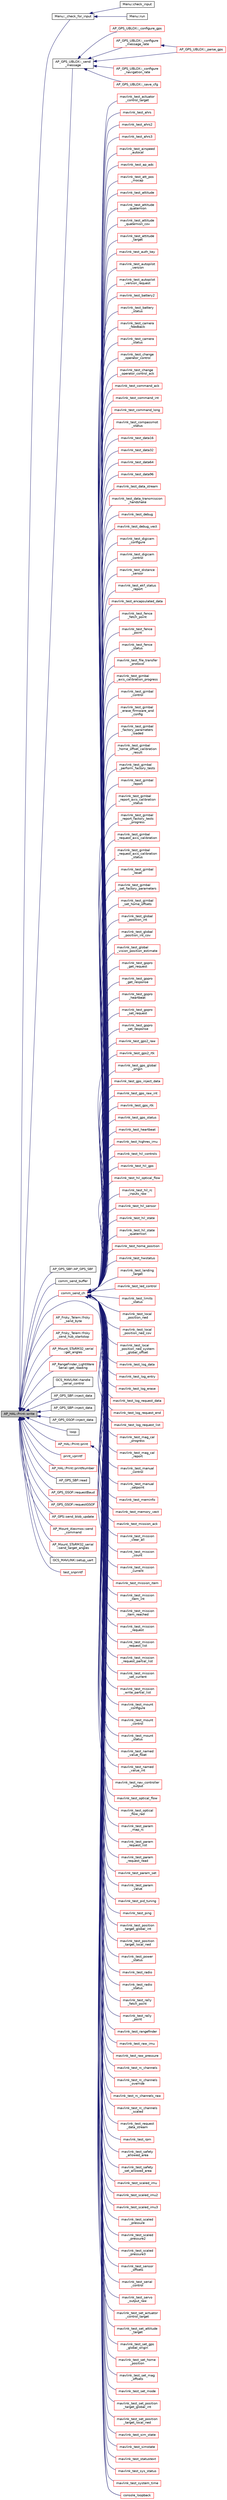 digraph "AP_HAL::Print::write"
{
 // INTERACTIVE_SVG=YES
  edge [fontname="Helvetica",fontsize="10",labelfontname="Helvetica",labelfontsize="10"];
  node [fontname="Helvetica",fontsize="10",shape=record];
  rankdir="LR";
  Node1 [label="AP_HAL::Print::write",height=0.2,width=0.4,color="black", fillcolor="grey75", style="filled", fontcolor="black"];
  Node1 -> Node2 [dir="back",color="midnightblue",fontsize="10",style="solid",fontname="Helvetica"];
  Node2 [label="Menu::_check_for_input",height=0.2,width=0.4,color="black", fillcolor="white", style="filled",URL="$classMenu.html#a3d751cb74f8f3d7a3e18218bc0c5ca0a"];
  Node2 -> Node3 [dir="back",color="midnightblue",fontsize="10",style="solid",fontname="Helvetica"];
  Node3 [label="Menu::check_input",height=0.2,width=0.4,color="black", fillcolor="white", style="filled",URL="$classMenu.html#a5ee8a65cae6ca12d570d5f665e2c665c"];
  Node2 -> Node4 [dir="back",color="midnightblue",fontsize="10",style="solid",fontname="Helvetica"];
  Node4 [label="Menu::run",height=0.2,width=0.4,color="black", fillcolor="white", style="filled",URL="$classMenu.html#a8424e0886499d6901c1d2406c568709c",tooltip="menu runner "];
  Node1 -> Node5 [dir="back",color="midnightblue",fontsize="10",style="solid",fontname="Helvetica"];
  Node5 [label="AP_GPS_UBLOX::_send\l_message",height=0.2,width=0.4,color="black", fillcolor="white", style="filled",URL="$classAP__GPS__UBLOX.html#a3e73204e71c7302d8a054bb479d003f1"];
  Node5 -> Node6 [dir="back",color="midnightblue",fontsize="10",style="solid",fontname="Helvetica"];
  Node6 [label="AP_GPS_UBLOX::_configure_gps",height=0.2,width=0.4,color="red", fillcolor="white", style="filled",URL="$classAP__GPS__UBLOX.html#afb91ccbcc4849251ee0a39e3ef419375"];
  Node5 -> Node7 [dir="back",color="midnightblue",fontsize="10",style="solid",fontname="Helvetica"];
  Node7 [label="AP_GPS_UBLOX::_configure\l_message_rate",height=0.2,width=0.4,color="red", fillcolor="white", style="filled",URL="$classAP__GPS__UBLOX.html#a43dcbafc9c14e3cc6809ea888d5ffa93"];
  Node7 -> Node8 [dir="back",color="midnightblue",fontsize="10",style="solid",fontname="Helvetica"];
  Node8 [label="AP_GPS_UBLOX::_parse_gps",height=0.2,width=0.4,color="red", fillcolor="white", style="filled",URL="$classAP__GPS__UBLOX.html#a16ae8ab4b0babfbc2245beb0a438ec33"];
  Node5 -> Node9 [dir="back",color="midnightblue",fontsize="10",style="solid",fontname="Helvetica"];
  Node9 [label="AP_GPS_UBLOX::_configure\l_navigation_rate",height=0.2,width=0.4,color="red", fillcolor="white", style="filled",URL="$classAP__GPS__UBLOX.html#a77b3ada78b25c2ba1cf8e71cb37c52e7"];
  Node5 -> Node8 [dir="back",color="midnightblue",fontsize="10",style="solid",fontname="Helvetica"];
  Node5 -> Node10 [dir="back",color="midnightblue",fontsize="10",style="solid",fontname="Helvetica"];
  Node10 [label="AP_GPS_UBLOX::_save_cfg",height=0.2,width=0.4,color="red", fillcolor="white", style="filled",URL="$classAP__GPS__UBLOX.html#a735f714c51ff36ab8e5fa4cf266627ab"];
  Node1 -> Node11 [dir="back",color="midnightblue",fontsize="10",style="solid",fontname="Helvetica"];
  Node11 [label="AP_GPS_SBF::AP_GPS_SBF",height=0.2,width=0.4,color="black", fillcolor="white", style="filled",URL="$classAP__GPS__SBF.html#a817e9a4d8b6786329d950d9951425975"];
  Node1 -> Node12 [dir="back",color="midnightblue",fontsize="10",style="solid",fontname="Helvetica"];
  Node12 [label="comm_send_buffer",height=0.2,width=0.4,color="black", fillcolor="white", style="filled",URL="$GCS__MAVLink_8h.html#a0d47977e011c7c40f906819990b1584d"];
  Node1 -> Node13 [dir="back",color="midnightblue",fontsize="10",style="solid",fontname="Helvetica"];
  Node13 [label="comm_send_ch",height=0.2,width=0.4,color="red", fillcolor="white", style="filled",URL="$GCS__MAVLink_8h.html#ab753873a1ee10adedd0ce246311468f8"];
  Node13 -> Node14 [dir="back",color="midnightblue",fontsize="10",style="solid",fontname="Helvetica"];
  Node14 [label="mavlink_test_actuator\l_control_target",height=0.2,width=0.4,color="red", fillcolor="white", style="filled",URL="$common_2testsuite_8h.html#ac20496afe74c55010b9f31b0adafb113"];
  Node13 -> Node15 [dir="back",color="midnightblue",fontsize="10",style="solid",fontname="Helvetica"];
  Node15 [label="mavlink_test_ahrs",height=0.2,width=0.4,color="red", fillcolor="white", style="filled",URL="$ardupilotmega_2testsuite_8h.html#aa6892a55bb6a312967d765e9f7e551a0"];
  Node13 -> Node16 [dir="back",color="midnightblue",fontsize="10",style="solid",fontname="Helvetica"];
  Node16 [label="mavlink_test_ahrs2",height=0.2,width=0.4,color="red", fillcolor="white", style="filled",URL="$ardupilotmega_2testsuite_8h.html#a9ecd1acaa442cd5c423461cfc9d648a2"];
  Node13 -> Node17 [dir="back",color="midnightblue",fontsize="10",style="solid",fontname="Helvetica"];
  Node17 [label="mavlink_test_ahrs3",height=0.2,width=0.4,color="red", fillcolor="white", style="filled",URL="$ardupilotmega_2testsuite_8h.html#ac90b4e636c4827b41f51ed6409dcf060"];
  Node13 -> Node18 [dir="back",color="midnightblue",fontsize="10",style="solid",fontname="Helvetica"];
  Node18 [label="mavlink_test_airspeed\l_autocal",height=0.2,width=0.4,color="red", fillcolor="white", style="filled",URL="$ardupilotmega_2testsuite_8h.html#a56839dfbdb9818fef8ff1529de3eeffe"];
  Node13 -> Node19 [dir="back",color="midnightblue",fontsize="10",style="solid",fontname="Helvetica"];
  Node19 [label="mavlink_test_ap_adc",height=0.2,width=0.4,color="red", fillcolor="white", style="filled",URL="$ardupilotmega_2testsuite_8h.html#ab896a946dd2f4a454e6d2377ad23d2eb"];
  Node13 -> Node20 [dir="back",color="midnightblue",fontsize="10",style="solid",fontname="Helvetica"];
  Node20 [label="mavlink_test_att_pos\l_mocap",height=0.2,width=0.4,color="red", fillcolor="white", style="filled",URL="$common_2testsuite_8h.html#a7bd674b5ebc00f0a503b928263bd2e87"];
  Node13 -> Node21 [dir="back",color="midnightblue",fontsize="10",style="solid",fontname="Helvetica"];
  Node21 [label="mavlink_test_attitude",height=0.2,width=0.4,color="red", fillcolor="white", style="filled",URL="$common_2testsuite_8h.html#a738d98fbb37fa1dbf165f62d4d096b77"];
  Node13 -> Node22 [dir="back",color="midnightblue",fontsize="10",style="solid",fontname="Helvetica"];
  Node22 [label="mavlink_test_attitude\l_quaternion",height=0.2,width=0.4,color="red", fillcolor="white", style="filled",URL="$common_2testsuite_8h.html#a76dd8b4da237ec80739825caa7d50845"];
  Node13 -> Node23 [dir="back",color="midnightblue",fontsize="10",style="solid",fontname="Helvetica"];
  Node23 [label="mavlink_test_attitude\l_quaternion_cov",height=0.2,width=0.4,color="red", fillcolor="white", style="filled",URL="$common_2testsuite_8h.html#a4f2aaa46069f729b9e49c792c443a799"];
  Node13 -> Node24 [dir="back",color="midnightblue",fontsize="10",style="solid",fontname="Helvetica"];
  Node24 [label="mavlink_test_attitude\l_target",height=0.2,width=0.4,color="red", fillcolor="white", style="filled",URL="$common_2testsuite_8h.html#aad5476e12397fb6c9e3a2f4bb9216ce1"];
  Node13 -> Node25 [dir="back",color="midnightblue",fontsize="10",style="solid",fontname="Helvetica"];
  Node25 [label="mavlink_test_auth_key",height=0.2,width=0.4,color="red", fillcolor="white", style="filled",URL="$common_2testsuite_8h.html#ac41de322ef84bfa78d7d47669873f708"];
  Node13 -> Node26 [dir="back",color="midnightblue",fontsize="10",style="solid",fontname="Helvetica"];
  Node26 [label="mavlink_test_autopilot\l_version",height=0.2,width=0.4,color="red", fillcolor="white", style="filled",URL="$common_2testsuite_8h.html#a9a34e152c8867677d8e68d8c46499df4"];
  Node13 -> Node27 [dir="back",color="midnightblue",fontsize="10",style="solid",fontname="Helvetica"];
  Node27 [label="mavlink_test_autopilot\l_version_request",height=0.2,width=0.4,color="red", fillcolor="white", style="filled",URL="$ardupilotmega_2testsuite_8h.html#a55ec9127e252ac854c27be5498a5f911"];
  Node13 -> Node28 [dir="back",color="midnightblue",fontsize="10",style="solid",fontname="Helvetica"];
  Node28 [label="mavlink_test_battery2",height=0.2,width=0.4,color="red", fillcolor="white", style="filled",URL="$ardupilotmega_2testsuite_8h.html#a30675a3b77ea38361f47ea4d0b87bb6a"];
  Node13 -> Node29 [dir="back",color="midnightblue",fontsize="10",style="solid",fontname="Helvetica"];
  Node29 [label="mavlink_test_battery\l_status",height=0.2,width=0.4,color="red", fillcolor="white", style="filled",URL="$common_2testsuite_8h.html#ab2fba288dbbf083b8274790d5e26ad80"];
  Node13 -> Node30 [dir="back",color="midnightblue",fontsize="10",style="solid",fontname="Helvetica"];
  Node30 [label="mavlink_test_camera\l_feedback",height=0.2,width=0.4,color="red", fillcolor="white", style="filled",URL="$ardupilotmega_2testsuite_8h.html#a2e683100bd29cb10eff52f92570607ae"];
  Node13 -> Node31 [dir="back",color="midnightblue",fontsize="10",style="solid",fontname="Helvetica"];
  Node31 [label="mavlink_test_camera\l_status",height=0.2,width=0.4,color="red", fillcolor="white", style="filled",URL="$ardupilotmega_2testsuite_8h.html#af4fcd724835dff3ca18d895459cfdaae"];
  Node13 -> Node32 [dir="back",color="midnightblue",fontsize="10",style="solid",fontname="Helvetica"];
  Node32 [label="mavlink_test_change\l_operator_control",height=0.2,width=0.4,color="red", fillcolor="white", style="filled",URL="$common_2testsuite_8h.html#ac5ff28d1a5ffde95310ac87a5db08312"];
  Node13 -> Node33 [dir="back",color="midnightblue",fontsize="10",style="solid",fontname="Helvetica"];
  Node33 [label="mavlink_test_change\l_operator_control_ack",height=0.2,width=0.4,color="red", fillcolor="white", style="filled",URL="$common_2testsuite_8h.html#af24de5805833fa4cbdba2a340aae52f0"];
  Node13 -> Node34 [dir="back",color="midnightblue",fontsize="10",style="solid",fontname="Helvetica"];
  Node34 [label="mavlink_test_command_ack",height=0.2,width=0.4,color="red", fillcolor="white", style="filled",URL="$common_2testsuite_8h.html#a36131f5356eb289bdd9feca6642376de"];
  Node13 -> Node35 [dir="back",color="midnightblue",fontsize="10",style="solid",fontname="Helvetica"];
  Node35 [label="mavlink_test_command_int",height=0.2,width=0.4,color="red", fillcolor="white", style="filled",URL="$common_2testsuite_8h.html#a80fcdb1b13086c33c5cc6b7785460215"];
  Node13 -> Node36 [dir="back",color="midnightblue",fontsize="10",style="solid",fontname="Helvetica"];
  Node36 [label="mavlink_test_command_long",height=0.2,width=0.4,color="red", fillcolor="white", style="filled",URL="$common_2testsuite_8h.html#a73c6c6692680b0b05f6782f6411a00e4"];
  Node13 -> Node37 [dir="back",color="midnightblue",fontsize="10",style="solid",fontname="Helvetica"];
  Node37 [label="mavlink_test_compassmot\l_status",height=0.2,width=0.4,color="red", fillcolor="white", style="filled",URL="$ardupilotmega_2testsuite_8h.html#ab42f03faf0a850b85c09a527f0fdde00"];
  Node13 -> Node38 [dir="back",color="midnightblue",fontsize="10",style="solid",fontname="Helvetica"];
  Node38 [label="mavlink_test_data16",height=0.2,width=0.4,color="red", fillcolor="white", style="filled",URL="$ardupilotmega_2testsuite_8h.html#a816cdb46445f3f6f5dde989d092c5591"];
  Node13 -> Node39 [dir="back",color="midnightblue",fontsize="10",style="solid",fontname="Helvetica"];
  Node39 [label="mavlink_test_data32",height=0.2,width=0.4,color="red", fillcolor="white", style="filled",URL="$ardupilotmega_2testsuite_8h.html#a2e7f1d6f794ab67065bc6a9376f26946"];
  Node13 -> Node40 [dir="back",color="midnightblue",fontsize="10",style="solid",fontname="Helvetica"];
  Node40 [label="mavlink_test_data64",height=0.2,width=0.4,color="red", fillcolor="white", style="filled",URL="$ardupilotmega_2testsuite_8h.html#a6e3b3df5aa1d1f06ad3116dfcd03d43c"];
  Node13 -> Node41 [dir="back",color="midnightblue",fontsize="10",style="solid",fontname="Helvetica"];
  Node41 [label="mavlink_test_data96",height=0.2,width=0.4,color="red", fillcolor="white", style="filled",URL="$ardupilotmega_2testsuite_8h.html#a5d7f0fa2275519351a42e590810e4f4a"];
  Node13 -> Node42 [dir="back",color="midnightblue",fontsize="10",style="solid",fontname="Helvetica"];
  Node42 [label="mavlink_test_data_stream",height=0.2,width=0.4,color="red", fillcolor="white", style="filled",URL="$common_2testsuite_8h.html#a4480c6d9a3f701561f4ad1b1ea267b5a"];
  Node13 -> Node43 [dir="back",color="midnightblue",fontsize="10",style="solid",fontname="Helvetica"];
  Node43 [label="mavlink_test_data_transmission\l_handshake",height=0.2,width=0.4,color="red", fillcolor="white", style="filled",URL="$common_2testsuite_8h.html#a3d22ba2d9ac79cb7e74d78c3bb40572d"];
  Node13 -> Node44 [dir="back",color="midnightblue",fontsize="10",style="solid",fontname="Helvetica"];
  Node44 [label="mavlink_test_debug",height=0.2,width=0.4,color="red", fillcolor="white", style="filled",URL="$common_2testsuite_8h.html#a234efe63591cb796c8394d8e5edc3dac"];
  Node13 -> Node45 [dir="back",color="midnightblue",fontsize="10",style="solid",fontname="Helvetica"];
  Node45 [label="mavlink_test_debug_vect",height=0.2,width=0.4,color="red", fillcolor="white", style="filled",URL="$common_2testsuite_8h.html#aacb193ff34513d157e62e46c3c38da0a"];
  Node13 -> Node46 [dir="back",color="midnightblue",fontsize="10",style="solid",fontname="Helvetica"];
  Node46 [label="mavlink_test_digicam\l_configure",height=0.2,width=0.4,color="red", fillcolor="white", style="filled",URL="$ardupilotmega_2testsuite_8h.html#afad94ced08219d5a61552df157a5fcc8"];
  Node13 -> Node47 [dir="back",color="midnightblue",fontsize="10",style="solid",fontname="Helvetica"];
  Node47 [label="mavlink_test_digicam\l_control",height=0.2,width=0.4,color="red", fillcolor="white", style="filled",URL="$ardupilotmega_2testsuite_8h.html#a854f8e5b733b51170ed61a683de49fad"];
  Node13 -> Node48 [dir="back",color="midnightblue",fontsize="10",style="solid",fontname="Helvetica"];
  Node48 [label="mavlink_test_distance\l_sensor",height=0.2,width=0.4,color="red", fillcolor="white", style="filled",URL="$common_2testsuite_8h.html#aa0fae6bf4294d397d2401e82c171227e"];
  Node13 -> Node49 [dir="back",color="midnightblue",fontsize="10",style="solid",fontname="Helvetica"];
  Node49 [label="mavlink_test_ekf_status\l_report",height=0.2,width=0.4,color="red", fillcolor="white", style="filled",URL="$ardupilotmega_2testsuite_8h.html#a3e9586d920cc6e7d64be95f014bb7f7f"];
  Node13 -> Node50 [dir="back",color="midnightblue",fontsize="10",style="solid",fontname="Helvetica"];
  Node50 [label="mavlink_test_encapsulated_data",height=0.2,width=0.4,color="red", fillcolor="white", style="filled",URL="$common_2testsuite_8h.html#a95b55373e70e02fc142aa23cb72c4e8e"];
  Node13 -> Node51 [dir="back",color="midnightblue",fontsize="10",style="solid",fontname="Helvetica"];
  Node51 [label="mavlink_test_fence\l_fetch_point",height=0.2,width=0.4,color="red", fillcolor="white", style="filled",URL="$ardupilotmega_2testsuite_8h.html#ac608ccf6887d4289374afb2fccc45dca"];
  Node13 -> Node52 [dir="back",color="midnightblue",fontsize="10",style="solid",fontname="Helvetica"];
  Node52 [label="mavlink_test_fence\l_point",height=0.2,width=0.4,color="red", fillcolor="white", style="filled",URL="$ardupilotmega_2testsuite_8h.html#a1e04fa24c3c53136b9954b8ecca16ad2"];
  Node13 -> Node53 [dir="back",color="midnightblue",fontsize="10",style="solid",fontname="Helvetica"];
  Node53 [label="mavlink_test_fence\l_status",height=0.2,width=0.4,color="red", fillcolor="white", style="filled",URL="$ardupilotmega_2testsuite_8h.html#ac23d28cc1ca2f6a95edbb3220147c67e"];
  Node13 -> Node54 [dir="back",color="midnightblue",fontsize="10",style="solid",fontname="Helvetica"];
  Node54 [label="mavlink_test_file_transfer\l_protocol",height=0.2,width=0.4,color="red", fillcolor="white", style="filled",URL="$common_2testsuite_8h.html#a7fe08e41903df86031e0c85716517f8e"];
  Node13 -> Node55 [dir="back",color="midnightblue",fontsize="10",style="solid",fontname="Helvetica"];
  Node55 [label="mavlink_test_gimbal\l_axis_calibration_progress",height=0.2,width=0.4,color="red", fillcolor="white", style="filled",URL="$ardupilotmega_2testsuite_8h.html#a87c466aa51ce0cad33de773699138f6f"];
  Node13 -> Node56 [dir="back",color="midnightblue",fontsize="10",style="solid",fontname="Helvetica"];
  Node56 [label="mavlink_test_gimbal\l_control",height=0.2,width=0.4,color="red", fillcolor="white", style="filled",URL="$ardupilotmega_2testsuite_8h.html#ad5b3b14d507937fbf55af225957545cf"];
  Node13 -> Node57 [dir="back",color="midnightblue",fontsize="10",style="solid",fontname="Helvetica"];
  Node57 [label="mavlink_test_gimbal\l_erase_firmware_and\l_config",height=0.2,width=0.4,color="red", fillcolor="white", style="filled",URL="$ardupilotmega_2testsuite_8h.html#ab03bfa150b63c20c80fa78530aafd5eb"];
  Node13 -> Node58 [dir="back",color="midnightblue",fontsize="10",style="solid",fontname="Helvetica"];
  Node58 [label="mavlink_test_gimbal\l_factory_parameters\l_loaded",height=0.2,width=0.4,color="red", fillcolor="white", style="filled",URL="$ardupilotmega_2testsuite_8h.html#a00014339129e2eefbf250c7c4df7debe"];
  Node13 -> Node59 [dir="back",color="midnightblue",fontsize="10",style="solid",fontname="Helvetica"];
  Node59 [label="mavlink_test_gimbal\l_home_offset_calibration\l_result",height=0.2,width=0.4,color="red", fillcolor="white", style="filled",URL="$ardupilotmega_2testsuite_8h.html#ac4ccbe9466ff40ebb9aa92c6c02cc7f3"];
  Node13 -> Node60 [dir="back",color="midnightblue",fontsize="10",style="solid",fontname="Helvetica"];
  Node60 [label="mavlink_test_gimbal\l_perform_factory_tests",height=0.2,width=0.4,color="red", fillcolor="white", style="filled",URL="$ardupilotmega_2testsuite_8h.html#a7019bcb5d1844f902db29e48084381f8"];
  Node13 -> Node61 [dir="back",color="midnightblue",fontsize="10",style="solid",fontname="Helvetica"];
  Node61 [label="mavlink_test_gimbal\l_report",height=0.2,width=0.4,color="red", fillcolor="white", style="filled",URL="$ardupilotmega_2testsuite_8h.html#aaf13c863258d0b51b182ce4109d55237"];
  Node13 -> Node62 [dir="back",color="midnightblue",fontsize="10",style="solid",fontname="Helvetica"];
  Node62 [label="mavlink_test_gimbal\l_report_axis_calibration\l_status",height=0.2,width=0.4,color="red", fillcolor="white", style="filled",URL="$ardupilotmega_2testsuite_8h.html#ae186a55f96bc8f359c6647c6475e7dfc"];
  Node13 -> Node63 [dir="back",color="midnightblue",fontsize="10",style="solid",fontname="Helvetica"];
  Node63 [label="mavlink_test_gimbal\l_report_factory_tests\l_progress",height=0.2,width=0.4,color="red", fillcolor="white", style="filled",URL="$ardupilotmega_2testsuite_8h.html#a3de701e30d384dec01acfb834f163fe5"];
  Node13 -> Node64 [dir="back",color="midnightblue",fontsize="10",style="solid",fontname="Helvetica"];
  Node64 [label="mavlink_test_gimbal\l_request_axis_calibration",height=0.2,width=0.4,color="red", fillcolor="white", style="filled",URL="$ardupilotmega_2testsuite_8h.html#aa74d479532145cd1912aa671effdf873"];
  Node13 -> Node65 [dir="back",color="midnightblue",fontsize="10",style="solid",fontname="Helvetica"];
  Node65 [label="mavlink_test_gimbal\l_request_axis_calibration\l_status",height=0.2,width=0.4,color="red", fillcolor="white", style="filled",URL="$ardupilotmega_2testsuite_8h.html#af7192583e36220690e8ae1e599efb329"];
  Node13 -> Node66 [dir="back",color="midnightblue",fontsize="10",style="solid",fontname="Helvetica"];
  Node66 [label="mavlink_test_gimbal\l_reset",height=0.2,width=0.4,color="red", fillcolor="white", style="filled",URL="$ardupilotmega_2testsuite_8h.html#af945a142dc4e1060e3e7382a1e31a167"];
  Node13 -> Node67 [dir="back",color="midnightblue",fontsize="10",style="solid",fontname="Helvetica"];
  Node67 [label="mavlink_test_gimbal\l_set_factory_parameters",height=0.2,width=0.4,color="red", fillcolor="white", style="filled",URL="$ardupilotmega_2testsuite_8h.html#af02c575445b22e60fab71e698c453dac"];
  Node13 -> Node68 [dir="back",color="midnightblue",fontsize="10",style="solid",fontname="Helvetica"];
  Node68 [label="mavlink_test_gimbal\l_set_home_offsets",height=0.2,width=0.4,color="red", fillcolor="white", style="filled",URL="$ardupilotmega_2testsuite_8h.html#a60dc21b175003816a7727d7ec1cc61a3"];
  Node13 -> Node69 [dir="back",color="midnightblue",fontsize="10",style="solid",fontname="Helvetica"];
  Node69 [label="mavlink_test_global\l_position_int",height=0.2,width=0.4,color="red", fillcolor="white", style="filled",URL="$common_2testsuite_8h.html#abb519c2fd59639148477af83ab7da2ec"];
  Node13 -> Node70 [dir="back",color="midnightblue",fontsize="10",style="solid",fontname="Helvetica"];
  Node70 [label="mavlink_test_global\l_position_int_cov",height=0.2,width=0.4,color="red", fillcolor="white", style="filled",URL="$common_2testsuite_8h.html#a38813918dbc907db2faa529df54fff79"];
  Node13 -> Node71 [dir="back",color="midnightblue",fontsize="10",style="solid",fontname="Helvetica"];
  Node71 [label="mavlink_test_global\l_vision_position_estimate",height=0.2,width=0.4,color="red", fillcolor="white", style="filled",URL="$common_2testsuite_8h.html#ad033a2dd99c45646da4dad339cbf0e62"];
  Node13 -> Node72 [dir="back",color="midnightblue",fontsize="10",style="solid",fontname="Helvetica"];
  Node72 [label="mavlink_test_gopro\l_get_request",height=0.2,width=0.4,color="red", fillcolor="white", style="filled",URL="$ardupilotmega_2testsuite_8h.html#a1314a3e6ca9af6c3e09fbc2e55b1f877"];
  Node13 -> Node73 [dir="back",color="midnightblue",fontsize="10",style="solid",fontname="Helvetica"];
  Node73 [label="mavlink_test_gopro\l_get_response",height=0.2,width=0.4,color="red", fillcolor="white", style="filled",URL="$ardupilotmega_2testsuite_8h.html#a07a1b75d6c59fb265c43d36811c4a91f"];
  Node13 -> Node74 [dir="back",color="midnightblue",fontsize="10",style="solid",fontname="Helvetica"];
  Node74 [label="mavlink_test_gopro\l_heartbeat",height=0.2,width=0.4,color="red", fillcolor="white", style="filled",URL="$ardupilotmega_2testsuite_8h.html#a844892ff8e7d9fa6030411ae7d608c9f"];
  Node13 -> Node75 [dir="back",color="midnightblue",fontsize="10",style="solid",fontname="Helvetica"];
  Node75 [label="mavlink_test_gopro\l_set_request",height=0.2,width=0.4,color="red", fillcolor="white", style="filled",URL="$ardupilotmega_2testsuite_8h.html#ae2af441bce3b57a84875ecd385e34fb8"];
  Node13 -> Node76 [dir="back",color="midnightblue",fontsize="10",style="solid",fontname="Helvetica"];
  Node76 [label="mavlink_test_gopro\l_set_response",height=0.2,width=0.4,color="red", fillcolor="white", style="filled",URL="$ardupilotmega_2testsuite_8h.html#a72921cc8170bc14207eaea69c4e3ed21"];
  Node13 -> Node77 [dir="back",color="midnightblue",fontsize="10",style="solid",fontname="Helvetica"];
  Node77 [label="mavlink_test_gps2_raw",height=0.2,width=0.4,color="red", fillcolor="white", style="filled",URL="$common_2testsuite_8h.html#a75521f98254cc18708ed804806fec908"];
  Node13 -> Node78 [dir="back",color="midnightblue",fontsize="10",style="solid",fontname="Helvetica"];
  Node78 [label="mavlink_test_gps2_rtk",height=0.2,width=0.4,color="red", fillcolor="white", style="filled",URL="$common_2testsuite_8h.html#a97b261f02b270f507b13c4438ed4c260"];
  Node13 -> Node79 [dir="back",color="midnightblue",fontsize="10",style="solid",fontname="Helvetica"];
  Node79 [label="mavlink_test_gps_global\l_origin",height=0.2,width=0.4,color="red", fillcolor="white", style="filled",URL="$common_2testsuite_8h.html#a0148b1aed9025d5ecd51f8ca08993b41"];
  Node13 -> Node80 [dir="back",color="midnightblue",fontsize="10",style="solid",fontname="Helvetica"];
  Node80 [label="mavlink_test_gps_inject_data",height=0.2,width=0.4,color="red", fillcolor="white", style="filled",URL="$common_2testsuite_8h.html#a502489a60adb8b18e3500d9368a5ff7e"];
  Node13 -> Node81 [dir="back",color="midnightblue",fontsize="10",style="solid",fontname="Helvetica"];
  Node81 [label="mavlink_test_gps_raw_int",height=0.2,width=0.4,color="red", fillcolor="white", style="filled",URL="$common_2testsuite_8h.html#a1608ac13be0bbc2588ca387f5a4e7348"];
  Node13 -> Node82 [dir="back",color="midnightblue",fontsize="10",style="solid",fontname="Helvetica"];
  Node82 [label="mavlink_test_gps_rtk",height=0.2,width=0.4,color="red", fillcolor="white", style="filled",URL="$common_2testsuite_8h.html#aeba936043aaab5b6040887ae08396bc3"];
  Node13 -> Node83 [dir="back",color="midnightblue",fontsize="10",style="solid",fontname="Helvetica"];
  Node83 [label="mavlink_test_gps_status",height=0.2,width=0.4,color="red", fillcolor="white", style="filled",URL="$common_2testsuite_8h.html#ac28882e77f7f950bff367d0655004a25"];
  Node13 -> Node84 [dir="back",color="midnightblue",fontsize="10",style="solid",fontname="Helvetica"];
  Node84 [label="mavlink_test_heartbeat",height=0.2,width=0.4,color="red", fillcolor="white", style="filled",URL="$common_2testsuite_8h.html#a62f55641a3e31921cfd59080e744a01b"];
  Node13 -> Node85 [dir="back",color="midnightblue",fontsize="10",style="solid",fontname="Helvetica"];
  Node85 [label="mavlink_test_highres_imu",height=0.2,width=0.4,color="red", fillcolor="white", style="filled",URL="$common_2testsuite_8h.html#aaa3f890479f5413156bbc4c68684907e"];
  Node13 -> Node86 [dir="back",color="midnightblue",fontsize="10",style="solid",fontname="Helvetica"];
  Node86 [label="mavlink_test_hil_controls",height=0.2,width=0.4,color="red", fillcolor="white", style="filled",URL="$common_2testsuite_8h.html#a11097f94573271fae75f258aeb060842"];
  Node13 -> Node87 [dir="back",color="midnightblue",fontsize="10",style="solid",fontname="Helvetica"];
  Node87 [label="mavlink_test_hil_gps",height=0.2,width=0.4,color="red", fillcolor="white", style="filled",URL="$common_2testsuite_8h.html#ab515771c12adbdddc193072d09a38842"];
  Node13 -> Node88 [dir="back",color="midnightblue",fontsize="10",style="solid",fontname="Helvetica"];
  Node88 [label="mavlink_test_hil_optical_flow",height=0.2,width=0.4,color="red", fillcolor="white", style="filled",URL="$common_2testsuite_8h.html#af47fba9549c32479c7c990fa2f92300e"];
  Node13 -> Node89 [dir="back",color="midnightblue",fontsize="10",style="solid",fontname="Helvetica"];
  Node89 [label="mavlink_test_hil_rc\l_inputs_raw",height=0.2,width=0.4,color="red", fillcolor="white", style="filled",URL="$common_2testsuite_8h.html#abb5379d55a7afd4893800e4398b3a77a"];
  Node13 -> Node90 [dir="back",color="midnightblue",fontsize="10",style="solid",fontname="Helvetica"];
  Node90 [label="mavlink_test_hil_sensor",height=0.2,width=0.4,color="red", fillcolor="white", style="filled",URL="$common_2testsuite_8h.html#ad8bf9d87adbdf5fc766d2136d46412ca"];
  Node13 -> Node91 [dir="back",color="midnightblue",fontsize="10",style="solid",fontname="Helvetica"];
  Node91 [label="mavlink_test_hil_state",height=0.2,width=0.4,color="red", fillcolor="white", style="filled",URL="$common_2testsuite_8h.html#a4aaf587b5285ac56fd7b9058a9e70ec3"];
  Node13 -> Node92 [dir="back",color="midnightblue",fontsize="10",style="solid",fontname="Helvetica"];
  Node92 [label="mavlink_test_hil_state\l_quaternion",height=0.2,width=0.4,color="red", fillcolor="white", style="filled",URL="$common_2testsuite_8h.html#a32d633b27cf11c6e93320ff53199a622"];
  Node13 -> Node93 [dir="back",color="midnightblue",fontsize="10",style="solid",fontname="Helvetica"];
  Node93 [label="mavlink_test_home_position",height=0.2,width=0.4,color="red", fillcolor="white", style="filled",URL="$common_2testsuite_8h.html#a33e2bbf3eac5af240c7df2724395ddc7"];
  Node13 -> Node94 [dir="back",color="midnightblue",fontsize="10",style="solid",fontname="Helvetica"];
  Node94 [label="mavlink_test_hwstatus",height=0.2,width=0.4,color="red", fillcolor="white", style="filled",URL="$ardupilotmega_2testsuite_8h.html#af32ae677c8372e380253627b7606e1c5"];
  Node13 -> Node95 [dir="back",color="midnightblue",fontsize="10",style="solid",fontname="Helvetica"];
  Node95 [label="mavlink_test_landing\l_target",height=0.2,width=0.4,color="red", fillcolor="white", style="filled",URL="$common_2testsuite_8h.html#a35724381504eb7c4a7098a91ba154697"];
  Node13 -> Node96 [dir="back",color="midnightblue",fontsize="10",style="solid",fontname="Helvetica"];
  Node96 [label="mavlink_test_led_control",height=0.2,width=0.4,color="red", fillcolor="white", style="filled",URL="$ardupilotmega_2testsuite_8h.html#a1b76c4ad4ddf4638c2b6d63418de024c"];
  Node13 -> Node97 [dir="back",color="midnightblue",fontsize="10",style="solid",fontname="Helvetica"];
  Node97 [label="mavlink_test_limits\l_status",height=0.2,width=0.4,color="red", fillcolor="white", style="filled",URL="$ardupilotmega_2testsuite_8h.html#af8e065ebb3eb7303093eb836326ec2e9"];
  Node13 -> Node98 [dir="back",color="midnightblue",fontsize="10",style="solid",fontname="Helvetica"];
  Node98 [label="mavlink_test_local\l_position_ned",height=0.2,width=0.4,color="red", fillcolor="white", style="filled",URL="$common_2testsuite_8h.html#a5ee94a3c12bcc40faa9fb98b3f4d605f"];
  Node13 -> Node99 [dir="back",color="midnightblue",fontsize="10",style="solid",fontname="Helvetica"];
  Node99 [label="mavlink_test_local\l_position_ned_cov",height=0.2,width=0.4,color="red", fillcolor="white", style="filled",URL="$common_2testsuite_8h.html#adeb0c0630afbd0e52d0a35e23b56ee5c"];
  Node13 -> Node100 [dir="back",color="midnightblue",fontsize="10",style="solid",fontname="Helvetica"];
  Node100 [label="mavlink_test_local\l_position_ned_system\l_global_offset",height=0.2,width=0.4,color="red", fillcolor="white", style="filled",URL="$common_2testsuite_8h.html#a8c8ef0081f67cb7c0810549cca7234b0"];
  Node13 -> Node101 [dir="back",color="midnightblue",fontsize="10",style="solid",fontname="Helvetica"];
  Node101 [label="mavlink_test_log_data",height=0.2,width=0.4,color="red", fillcolor="white", style="filled",URL="$common_2testsuite_8h.html#a4595f8c2108f0c27dea1eac223bcf21f"];
  Node13 -> Node102 [dir="back",color="midnightblue",fontsize="10",style="solid",fontname="Helvetica"];
  Node102 [label="mavlink_test_log_entry",height=0.2,width=0.4,color="red", fillcolor="white", style="filled",URL="$common_2testsuite_8h.html#a3b04275542fccd53817d45aead9a6c35"];
  Node13 -> Node103 [dir="back",color="midnightblue",fontsize="10",style="solid",fontname="Helvetica"];
  Node103 [label="mavlink_test_log_erase",height=0.2,width=0.4,color="red", fillcolor="white", style="filled",URL="$common_2testsuite_8h.html#ab14831a3b1843093ec02e8972909a28f"];
  Node13 -> Node104 [dir="back",color="midnightblue",fontsize="10",style="solid",fontname="Helvetica"];
  Node104 [label="mavlink_test_log_request_data",height=0.2,width=0.4,color="red", fillcolor="white", style="filled",URL="$common_2testsuite_8h.html#a8fb73ceb034de03cfb257b301cd9f157"];
  Node13 -> Node105 [dir="back",color="midnightblue",fontsize="10",style="solid",fontname="Helvetica"];
  Node105 [label="mavlink_test_log_request_end",height=0.2,width=0.4,color="red", fillcolor="white", style="filled",URL="$common_2testsuite_8h.html#a03eac4d01e21192eeed1a41f0fa7944b"];
  Node13 -> Node106 [dir="back",color="midnightblue",fontsize="10",style="solid",fontname="Helvetica"];
  Node106 [label="mavlink_test_log_request_list",height=0.2,width=0.4,color="red", fillcolor="white", style="filled",URL="$common_2testsuite_8h.html#ae0f2f2502ddd40e474c1701160c26e73"];
  Node13 -> Node107 [dir="back",color="midnightblue",fontsize="10",style="solid",fontname="Helvetica"];
  Node107 [label="mavlink_test_mag_cal\l_progress",height=0.2,width=0.4,color="red", fillcolor="white", style="filled",URL="$ardupilotmega_2testsuite_8h.html#a43cbeb765ae993cd65c69f67ebcab795"];
  Node13 -> Node108 [dir="back",color="midnightblue",fontsize="10",style="solid",fontname="Helvetica"];
  Node108 [label="mavlink_test_mag_cal\l_report",height=0.2,width=0.4,color="red", fillcolor="white", style="filled",URL="$ardupilotmega_2testsuite_8h.html#aa830dd10660152a3cdb41bc65c328bc0"];
  Node13 -> Node109 [dir="back",color="midnightblue",fontsize="10",style="solid",fontname="Helvetica"];
  Node109 [label="mavlink_test_manual\l_control",height=0.2,width=0.4,color="red", fillcolor="white", style="filled",URL="$common_2testsuite_8h.html#a0d46ed27c88e4200853ab511c13b0a78"];
  Node13 -> Node110 [dir="back",color="midnightblue",fontsize="10",style="solid",fontname="Helvetica"];
  Node110 [label="mavlink_test_manual\l_setpoint",height=0.2,width=0.4,color="red", fillcolor="white", style="filled",URL="$common_2testsuite_8h.html#a5981897808c483294cde1b4e41fb5eb9"];
  Node13 -> Node111 [dir="back",color="midnightblue",fontsize="10",style="solid",fontname="Helvetica"];
  Node111 [label="mavlink_test_meminfo",height=0.2,width=0.4,color="red", fillcolor="white", style="filled",URL="$ardupilotmega_2testsuite_8h.html#ad9492213c5374c157bcf21b65c8b521e"];
  Node13 -> Node112 [dir="back",color="midnightblue",fontsize="10",style="solid",fontname="Helvetica"];
  Node112 [label="mavlink_test_memory_vect",height=0.2,width=0.4,color="red", fillcolor="white", style="filled",URL="$common_2testsuite_8h.html#a01f56dede8b550594d1cd0ba22e5d5fe"];
  Node13 -> Node113 [dir="back",color="midnightblue",fontsize="10",style="solid",fontname="Helvetica"];
  Node113 [label="mavlink_test_mission_ack",height=0.2,width=0.4,color="red", fillcolor="white", style="filled",URL="$common_2testsuite_8h.html#a4686323e0f6bac3ab022e6079527b380"];
  Node13 -> Node114 [dir="back",color="midnightblue",fontsize="10",style="solid",fontname="Helvetica"];
  Node114 [label="mavlink_test_mission\l_clear_all",height=0.2,width=0.4,color="red", fillcolor="white", style="filled",URL="$common_2testsuite_8h.html#a8139ba2edbecf0a3ac15d5a41f5de1bc"];
  Node13 -> Node115 [dir="back",color="midnightblue",fontsize="10",style="solid",fontname="Helvetica"];
  Node115 [label="mavlink_test_mission\l_count",height=0.2,width=0.4,color="red", fillcolor="white", style="filled",URL="$common_2testsuite_8h.html#a5ffb874cea70e3f06fc2210b89734f0a"];
  Node13 -> Node116 [dir="back",color="midnightblue",fontsize="10",style="solid",fontname="Helvetica"];
  Node116 [label="mavlink_test_mission\l_current",height=0.2,width=0.4,color="red", fillcolor="white", style="filled",URL="$common_2testsuite_8h.html#ae7c1bb9e99f703474b460707a281c9f2"];
  Node13 -> Node117 [dir="back",color="midnightblue",fontsize="10",style="solid",fontname="Helvetica"];
  Node117 [label="mavlink_test_mission_item",height=0.2,width=0.4,color="red", fillcolor="white", style="filled",URL="$common_2testsuite_8h.html#a64cfa0f673c06b3deaa27bbb736aeed4"];
  Node13 -> Node118 [dir="back",color="midnightblue",fontsize="10",style="solid",fontname="Helvetica"];
  Node118 [label="mavlink_test_mission\l_item_int",height=0.2,width=0.4,color="red", fillcolor="white", style="filled",URL="$common_2testsuite_8h.html#a3887bd539390ae1e74e349603e079b32"];
  Node13 -> Node119 [dir="back",color="midnightblue",fontsize="10",style="solid",fontname="Helvetica"];
  Node119 [label="mavlink_test_mission\l_item_reached",height=0.2,width=0.4,color="red", fillcolor="white", style="filled",URL="$common_2testsuite_8h.html#a7251e0fd0c8c5e6002c84c078a28eab2"];
  Node13 -> Node120 [dir="back",color="midnightblue",fontsize="10",style="solid",fontname="Helvetica"];
  Node120 [label="mavlink_test_mission\l_request",height=0.2,width=0.4,color="red", fillcolor="white", style="filled",URL="$common_2testsuite_8h.html#a08d7ce32c061c773213272afbd40654e"];
  Node13 -> Node121 [dir="back",color="midnightblue",fontsize="10",style="solid",fontname="Helvetica"];
  Node121 [label="mavlink_test_mission\l_request_list",height=0.2,width=0.4,color="red", fillcolor="white", style="filled",URL="$common_2testsuite_8h.html#aeda384ae713c98c942ee8e6003286434"];
  Node13 -> Node122 [dir="back",color="midnightblue",fontsize="10",style="solid",fontname="Helvetica"];
  Node122 [label="mavlink_test_mission\l_request_partial_list",height=0.2,width=0.4,color="red", fillcolor="white", style="filled",URL="$common_2testsuite_8h.html#ad9479b95e6a9f9da016bbec341a8bc40"];
  Node13 -> Node123 [dir="back",color="midnightblue",fontsize="10",style="solid",fontname="Helvetica"];
  Node123 [label="mavlink_test_mission\l_set_current",height=0.2,width=0.4,color="red", fillcolor="white", style="filled",URL="$common_2testsuite_8h.html#a2f2e3d3be48fd4f9aaae6efa146162da"];
  Node13 -> Node124 [dir="back",color="midnightblue",fontsize="10",style="solid",fontname="Helvetica"];
  Node124 [label="mavlink_test_mission\l_write_partial_list",height=0.2,width=0.4,color="red", fillcolor="white", style="filled",URL="$common_2testsuite_8h.html#aa3cac0f9eaa9ed2acfcf616d7a9a7b0c"];
  Node13 -> Node125 [dir="back",color="midnightblue",fontsize="10",style="solid",fontname="Helvetica"];
  Node125 [label="mavlink_test_mount\l_configure",height=0.2,width=0.4,color="red", fillcolor="white", style="filled",URL="$ardupilotmega_2testsuite_8h.html#a04f2da52f0d43b784ea011c2c30e4ca0"];
  Node13 -> Node126 [dir="back",color="midnightblue",fontsize="10",style="solid",fontname="Helvetica"];
  Node126 [label="mavlink_test_mount\l_control",height=0.2,width=0.4,color="red", fillcolor="white", style="filled",URL="$ardupilotmega_2testsuite_8h.html#a62c180b5a108381dc8bc7f7a987ea7a3"];
  Node13 -> Node127 [dir="back",color="midnightblue",fontsize="10",style="solid",fontname="Helvetica"];
  Node127 [label="mavlink_test_mount\l_status",height=0.2,width=0.4,color="red", fillcolor="white", style="filled",URL="$ardupilotmega_2testsuite_8h.html#a3cb1368d35275235f439848f48229389"];
  Node13 -> Node128 [dir="back",color="midnightblue",fontsize="10",style="solid",fontname="Helvetica"];
  Node128 [label="mavlink_test_named\l_value_float",height=0.2,width=0.4,color="red", fillcolor="white", style="filled",URL="$common_2testsuite_8h.html#a5c0f580523a30f43a65d19a0e91692b8"];
  Node13 -> Node129 [dir="back",color="midnightblue",fontsize="10",style="solid",fontname="Helvetica"];
  Node129 [label="mavlink_test_named\l_value_int",height=0.2,width=0.4,color="red", fillcolor="white", style="filled",URL="$common_2testsuite_8h.html#a002997a939d8be98f4734cc5a113efb0"];
  Node13 -> Node130 [dir="back",color="midnightblue",fontsize="10",style="solid",fontname="Helvetica"];
  Node130 [label="mavlink_test_nav_controller\l_output",height=0.2,width=0.4,color="red", fillcolor="white", style="filled",URL="$common_2testsuite_8h.html#a0997babe0bccf6cb556ff74f525d3358"];
  Node13 -> Node131 [dir="back",color="midnightblue",fontsize="10",style="solid",fontname="Helvetica"];
  Node131 [label="mavlink_test_optical_flow",height=0.2,width=0.4,color="red", fillcolor="white", style="filled",URL="$common_2testsuite_8h.html#a2898f6baf4f0740e7afa781deef35812"];
  Node13 -> Node132 [dir="back",color="midnightblue",fontsize="10",style="solid",fontname="Helvetica"];
  Node132 [label="mavlink_test_optical\l_flow_rad",height=0.2,width=0.4,color="red", fillcolor="white", style="filled",URL="$common_2testsuite_8h.html#a65c8ff26d2e7ed3c42897367b54a9394"];
  Node13 -> Node133 [dir="back",color="midnightblue",fontsize="10",style="solid",fontname="Helvetica"];
  Node133 [label="mavlink_test_param\l_map_rc",height=0.2,width=0.4,color="red", fillcolor="white", style="filled",URL="$common_2testsuite_8h.html#af1352824b2eea4f519581aa31b88441f"];
  Node13 -> Node134 [dir="back",color="midnightblue",fontsize="10",style="solid",fontname="Helvetica"];
  Node134 [label="mavlink_test_param\l_request_list",height=0.2,width=0.4,color="red", fillcolor="white", style="filled",URL="$common_2testsuite_8h.html#a707e336f5c6244dba46e69313883b253"];
  Node13 -> Node135 [dir="back",color="midnightblue",fontsize="10",style="solid",fontname="Helvetica"];
  Node135 [label="mavlink_test_param\l_request_read",height=0.2,width=0.4,color="red", fillcolor="white", style="filled",URL="$common_2testsuite_8h.html#a80bddf4292281cd11f5e4f2bd7c95857"];
  Node13 -> Node136 [dir="back",color="midnightblue",fontsize="10",style="solid",fontname="Helvetica"];
  Node136 [label="mavlink_test_param_set",height=0.2,width=0.4,color="red", fillcolor="white", style="filled",URL="$common_2testsuite_8h.html#a69acd76734c32b19dca35fefc0d48b30"];
  Node13 -> Node137 [dir="back",color="midnightblue",fontsize="10",style="solid",fontname="Helvetica"];
  Node137 [label="mavlink_test_param\l_value",height=0.2,width=0.4,color="red", fillcolor="white", style="filled",URL="$common_2testsuite_8h.html#a21b48d9cd6e6feef3d12b07b20b9575c"];
  Node13 -> Node138 [dir="back",color="midnightblue",fontsize="10",style="solid",fontname="Helvetica"];
  Node138 [label="mavlink_test_pid_tuning",height=0.2,width=0.4,color="red", fillcolor="white", style="filled",URL="$ardupilotmega_2testsuite_8h.html#adf4c0dfbb408ac48312b3fefe790d7a7"];
  Node13 -> Node139 [dir="back",color="midnightblue",fontsize="10",style="solid",fontname="Helvetica"];
  Node139 [label="mavlink_test_ping",height=0.2,width=0.4,color="red", fillcolor="white", style="filled",URL="$common_2testsuite_8h.html#a85821d981a3a4b5a2351046a333ba0a8"];
  Node13 -> Node140 [dir="back",color="midnightblue",fontsize="10",style="solid",fontname="Helvetica"];
  Node140 [label="mavlink_test_position\l_target_global_int",height=0.2,width=0.4,color="red", fillcolor="white", style="filled",URL="$common_2testsuite_8h.html#a188c0b92ca6a02f9f974c58c17cfcbcc"];
  Node13 -> Node141 [dir="back",color="midnightblue",fontsize="10",style="solid",fontname="Helvetica"];
  Node141 [label="mavlink_test_position\l_target_local_ned",height=0.2,width=0.4,color="red", fillcolor="white", style="filled",URL="$common_2testsuite_8h.html#a898278c6782993c6b2b6c1ea6668febe"];
  Node13 -> Node142 [dir="back",color="midnightblue",fontsize="10",style="solid",fontname="Helvetica"];
  Node142 [label="mavlink_test_power\l_status",height=0.2,width=0.4,color="red", fillcolor="white", style="filled",URL="$common_2testsuite_8h.html#a0f3ff500238a22bd8f84dfce152430a2"];
  Node13 -> Node143 [dir="back",color="midnightblue",fontsize="10",style="solid",fontname="Helvetica"];
  Node143 [label="mavlink_test_radio",height=0.2,width=0.4,color="red", fillcolor="white", style="filled",URL="$ardupilotmega_2testsuite_8h.html#a475186eaf0e20dc86a0a905641d72a52"];
  Node13 -> Node144 [dir="back",color="midnightblue",fontsize="10",style="solid",fontname="Helvetica"];
  Node144 [label="mavlink_test_radio\l_status",height=0.2,width=0.4,color="red", fillcolor="white", style="filled",URL="$common_2testsuite_8h.html#a156e7002c60273e6c45a288a7c629c96"];
  Node13 -> Node145 [dir="back",color="midnightblue",fontsize="10",style="solid",fontname="Helvetica"];
  Node145 [label="mavlink_test_rally\l_fetch_point",height=0.2,width=0.4,color="red", fillcolor="white", style="filled",URL="$ardupilotmega_2testsuite_8h.html#a17e11758f2dd53c7e53a42c9c3720cbd"];
  Node13 -> Node146 [dir="back",color="midnightblue",fontsize="10",style="solid",fontname="Helvetica"];
  Node146 [label="mavlink_test_rally\l_point",height=0.2,width=0.4,color="red", fillcolor="white", style="filled",URL="$ardupilotmega_2testsuite_8h.html#ab8b2e24941b65200063b3d5872e4e41a"];
  Node13 -> Node147 [dir="back",color="midnightblue",fontsize="10",style="solid",fontname="Helvetica"];
  Node147 [label="mavlink_test_rangefinder",height=0.2,width=0.4,color="red", fillcolor="white", style="filled",URL="$ardupilotmega_2testsuite_8h.html#ae7a4556216cc94d0466e879d734c26b2"];
  Node13 -> Node148 [dir="back",color="midnightblue",fontsize="10",style="solid",fontname="Helvetica"];
  Node148 [label="mavlink_test_raw_imu",height=0.2,width=0.4,color="red", fillcolor="white", style="filled",URL="$common_2testsuite_8h.html#a7662ec4db2bdf68efba2e846dcb6fb78"];
  Node13 -> Node149 [dir="back",color="midnightblue",fontsize="10",style="solid",fontname="Helvetica"];
  Node149 [label="mavlink_test_raw_pressure",height=0.2,width=0.4,color="red", fillcolor="white", style="filled",URL="$common_2testsuite_8h.html#a2a7f6eda0d3dc054a66cd47ac2f8fafd"];
  Node13 -> Node150 [dir="back",color="midnightblue",fontsize="10",style="solid",fontname="Helvetica"];
  Node150 [label="mavlink_test_rc_channels",height=0.2,width=0.4,color="red", fillcolor="white", style="filled",URL="$common_2testsuite_8h.html#a75e11f3411ba6456611bf3110a4a84a0"];
  Node13 -> Node151 [dir="back",color="midnightblue",fontsize="10",style="solid",fontname="Helvetica"];
  Node151 [label="mavlink_test_rc_channels\l_override",height=0.2,width=0.4,color="red", fillcolor="white", style="filled",URL="$common_2testsuite_8h.html#a813dc448fbcbf4285c369dda250c2efb"];
  Node13 -> Node152 [dir="back",color="midnightblue",fontsize="10",style="solid",fontname="Helvetica"];
  Node152 [label="mavlink_test_rc_channels_raw",height=0.2,width=0.4,color="red", fillcolor="white", style="filled",URL="$common_2testsuite_8h.html#a26aa49cf41407f481cef7617e550b3d4"];
  Node13 -> Node153 [dir="back",color="midnightblue",fontsize="10",style="solid",fontname="Helvetica"];
  Node153 [label="mavlink_test_rc_channels\l_scaled",height=0.2,width=0.4,color="red", fillcolor="white", style="filled",URL="$common_2testsuite_8h.html#aa277f7ded5a433ae2a543ce237154a23"];
  Node13 -> Node154 [dir="back",color="midnightblue",fontsize="10",style="solid",fontname="Helvetica"];
  Node154 [label="mavlink_test_request\l_data_stream",height=0.2,width=0.4,color="red", fillcolor="white", style="filled",URL="$common_2testsuite_8h.html#a3fabe17d6b1bf9066b3d8eb7711d0441"];
  Node13 -> Node155 [dir="back",color="midnightblue",fontsize="10",style="solid",fontname="Helvetica"];
  Node155 [label="mavlink_test_rpm",height=0.2,width=0.4,color="red", fillcolor="white", style="filled",URL="$ardupilotmega_2testsuite_8h.html#aa83f8eedb5f6949acd65b53f0cde5367"];
  Node13 -> Node156 [dir="back",color="midnightblue",fontsize="10",style="solid",fontname="Helvetica"];
  Node156 [label="mavlink_test_safety\l_allowed_area",height=0.2,width=0.4,color="red", fillcolor="white", style="filled",URL="$common_2testsuite_8h.html#a74353fc06130900f879bdd2b734e9727"];
  Node13 -> Node157 [dir="back",color="midnightblue",fontsize="10",style="solid",fontname="Helvetica"];
  Node157 [label="mavlink_test_safety\l_set_allowed_area",height=0.2,width=0.4,color="red", fillcolor="white", style="filled",URL="$common_2testsuite_8h.html#ab50295babf76ae8862b90d275da7b4b5"];
  Node13 -> Node158 [dir="back",color="midnightblue",fontsize="10",style="solid",fontname="Helvetica"];
  Node158 [label="mavlink_test_scaled_imu",height=0.2,width=0.4,color="red", fillcolor="white", style="filled",URL="$common_2testsuite_8h.html#a453555e642df70acb2f083c842845083"];
  Node13 -> Node159 [dir="back",color="midnightblue",fontsize="10",style="solid",fontname="Helvetica"];
  Node159 [label="mavlink_test_scaled_imu2",height=0.2,width=0.4,color="red", fillcolor="white", style="filled",URL="$common_2testsuite_8h.html#a36505006a142f5f7fb5f812813203b4a"];
  Node13 -> Node160 [dir="back",color="midnightblue",fontsize="10",style="solid",fontname="Helvetica"];
  Node160 [label="mavlink_test_scaled_imu3",height=0.2,width=0.4,color="red", fillcolor="white", style="filled",URL="$common_2testsuite_8h.html#aa484a0fca5a8853d1b857a4e00d9c912"];
  Node13 -> Node161 [dir="back",color="midnightblue",fontsize="10",style="solid",fontname="Helvetica"];
  Node161 [label="mavlink_test_scaled\l_pressure",height=0.2,width=0.4,color="red", fillcolor="white", style="filled",URL="$common_2testsuite_8h.html#a1e22d40d8c8289d098372416dc22aed0"];
  Node13 -> Node162 [dir="back",color="midnightblue",fontsize="10",style="solid",fontname="Helvetica"];
  Node162 [label="mavlink_test_scaled\l_pressure2",height=0.2,width=0.4,color="red", fillcolor="white", style="filled",URL="$common_2testsuite_8h.html#a95f9323f5e09c52e8e4f5c0cb72c6fe1"];
  Node13 -> Node163 [dir="back",color="midnightblue",fontsize="10",style="solid",fontname="Helvetica"];
  Node163 [label="mavlink_test_scaled\l_pressure3",height=0.2,width=0.4,color="red", fillcolor="white", style="filled",URL="$common_2testsuite_8h.html#ac2a82de96a32d106819867588472c11b"];
  Node13 -> Node164 [dir="back",color="midnightblue",fontsize="10",style="solid",fontname="Helvetica"];
  Node164 [label="mavlink_test_sensor\l_offsets",height=0.2,width=0.4,color="red", fillcolor="white", style="filled",URL="$ardupilotmega_2testsuite_8h.html#aec0030f751f98c533a825404902c5508"];
  Node13 -> Node165 [dir="back",color="midnightblue",fontsize="10",style="solid",fontname="Helvetica"];
  Node165 [label="mavlink_test_serial\l_control",height=0.2,width=0.4,color="red", fillcolor="white", style="filled",URL="$common_2testsuite_8h.html#a28af94bc6471af3b98b6bb03f711625d"];
  Node13 -> Node166 [dir="back",color="midnightblue",fontsize="10",style="solid",fontname="Helvetica"];
  Node166 [label="mavlink_test_servo\l_output_raw",height=0.2,width=0.4,color="red", fillcolor="white", style="filled",URL="$common_2testsuite_8h.html#a1b744b7a874fdf7dea8faa53858d984a"];
  Node13 -> Node167 [dir="back",color="midnightblue",fontsize="10",style="solid",fontname="Helvetica"];
  Node167 [label="mavlink_test_set_actuator\l_control_target",height=0.2,width=0.4,color="red", fillcolor="white", style="filled",URL="$common_2testsuite_8h.html#a9d31ee8cb04d42edc95f30dcf9f32b24"];
  Node13 -> Node168 [dir="back",color="midnightblue",fontsize="10",style="solid",fontname="Helvetica"];
  Node168 [label="mavlink_test_set_attitude\l_target",height=0.2,width=0.4,color="red", fillcolor="white", style="filled",URL="$common_2testsuite_8h.html#a98e1eec52789e1cdaea2d63c5ae4655d"];
  Node13 -> Node169 [dir="back",color="midnightblue",fontsize="10",style="solid",fontname="Helvetica"];
  Node169 [label="mavlink_test_set_gps\l_global_origin",height=0.2,width=0.4,color="red", fillcolor="white", style="filled",URL="$common_2testsuite_8h.html#ad3c9e2a48bb124261840d7e65a9ad1b7"];
  Node13 -> Node170 [dir="back",color="midnightblue",fontsize="10",style="solid",fontname="Helvetica"];
  Node170 [label="mavlink_test_set_home\l_position",height=0.2,width=0.4,color="red", fillcolor="white", style="filled",URL="$common_2testsuite_8h.html#a4fae3a9ef73760928695b053ac873ef4"];
  Node13 -> Node171 [dir="back",color="midnightblue",fontsize="10",style="solid",fontname="Helvetica"];
  Node171 [label="mavlink_test_set_mag\l_offsets",height=0.2,width=0.4,color="red", fillcolor="white", style="filled",URL="$ardupilotmega_2testsuite_8h.html#aeacb80a96dfa8155aa0693d545e31eac"];
  Node13 -> Node172 [dir="back",color="midnightblue",fontsize="10",style="solid",fontname="Helvetica"];
  Node172 [label="mavlink_test_set_mode",height=0.2,width=0.4,color="red", fillcolor="white", style="filled",URL="$common_2testsuite_8h.html#ab12d026327d342155b2766f62a5e828b"];
  Node13 -> Node173 [dir="back",color="midnightblue",fontsize="10",style="solid",fontname="Helvetica"];
  Node173 [label="mavlink_test_set_position\l_target_global_int",height=0.2,width=0.4,color="red", fillcolor="white", style="filled",URL="$common_2testsuite_8h.html#aa76ba07ce729ea25a88f7204b5358e83"];
  Node13 -> Node174 [dir="back",color="midnightblue",fontsize="10",style="solid",fontname="Helvetica"];
  Node174 [label="mavlink_test_set_position\l_target_local_ned",height=0.2,width=0.4,color="red", fillcolor="white", style="filled",URL="$common_2testsuite_8h.html#a48e9c2b7f41d99335e4051558721e5ce"];
  Node13 -> Node175 [dir="back",color="midnightblue",fontsize="10",style="solid",fontname="Helvetica"];
  Node175 [label="mavlink_test_sim_state",height=0.2,width=0.4,color="red", fillcolor="white", style="filled",URL="$common_2testsuite_8h.html#a6edd187759cff3dcbac6297508cca8be"];
  Node13 -> Node176 [dir="back",color="midnightblue",fontsize="10",style="solid",fontname="Helvetica"];
  Node176 [label="mavlink_test_simstate",height=0.2,width=0.4,color="red", fillcolor="white", style="filled",URL="$ardupilotmega_2testsuite_8h.html#a72c094ee0abffd7de05c284888aa8c84"];
  Node13 -> Node177 [dir="back",color="midnightblue",fontsize="10",style="solid",fontname="Helvetica"];
  Node177 [label="mavlink_test_statustext",height=0.2,width=0.4,color="red", fillcolor="white", style="filled",URL="$common_2testsuite_8h.html#a51abb4978c027f4cfda16bbfffb31e36"];
  Node13 -> Node178 [dir="back",color="midnightblue",fontsize="10",style="solid",fontname="Helvetica"];
  Node178 [label="mavlink_test_sys_status",height=0.2,width=0.4,color="red", fillcolor="white", style="filled",URL="$common_2testsuite_8h.html#aa0ff69401502c34fa7e272fdddc6a82a"];
  Node13 -> Node179 [dir="back",color="midnightblue",fontsize="10",style="solid",fontname="Helvetica"];
  Node179 [label="mavlink_test_system_time",height=0.2,width=0.4,color="red", fillcolor="white", style="filled",URL="$common_2testsuite_8h.html#af44efd2e6d292d68b7604d5b9db25158"];
  Node1 -> Node180 [dir="back",color="midnightblue",fontsize="10",style="solid",fontname="Helvetica"];
  Node180 [label="console_loopback",height=0.2,width=0.4,color="red", fillcolor="white", style="filled",URL="$GCS__Console_2examples_2Console_2Console_8cpp.html#af448a11a75341cbf41bde0f0e10d459a"];
  Node1 -> Node181 [dir="back",color="midnightblue",fontsize="10",style="solid",fontname="Helvetica"];
  Node181 [label="AP_Frsky_Telem::frsky\l_send_byte",height=0.2,width=0.4,color="red", fillcolor="white", style="filled",URL="$classAP__Frsky__Telem.html#a109c8dfca27209e83eebed4b056d292c"];
  Node1 -> Node182 [dir="back",color="midnightblue",fontsize="10",style="solid",fontname="Helvetica"];
  Node182 [label="AP_Frsky_Telem::frsky\l_send_hub_startstop",height=0.2,width=0.4,color="red", fillcolor="white", style="filled",URL="$classAP__Frsky__Telem.html#ac0f341af90790860103093f10c7359d7"];
  Node1 -> Node183 [dir="back",color="midnightblue",fontsize="10",style="solid",fontname="Helvetica"];
  Node183 [label="AP_Mount_SToRM32_serial\l::get_angles",height=0.2,width=0.4,color="red", fillcolor="white", style="filled",URL="$classAP__Mount__SToRM32__serial.html#a005eeca12d24e45d5448adee09a1049d"];
  Node1 -> Node184 [dir="back",color="midnightblue",fontsize="10",style="solid",fontname="Helvetica"];
  Node184 [label="AP_RangeFinder_LightWare\lSerial::get_reading",height=0.2,width=0.4,color="red", fillcolor="white", style="filled",URL="$classAP__RangeFinder__LightWareSerial.html#aaa10e6030ba1bbd8b8ab349a3d78eb1b"];
  Node1 -> Node185 [dir="back",color="midnightblue",fontsize="10",style="solid",fontname="Helvetica"];
  Node185 [label="GCS_MAVLINK::handle\l_serial_control",height=0.2,width=0.4,color="black", fillcolor="white", style="filled",URL="$classGCS__MAVLINK.html#adecc982b9dd27229f29b0756733ed137"];
  Node1 -> Node186 [dir="back",color="midnightblue",fontsize="10",style="solid",fontname="Helvetica"];
  Node186 [label="AP_GPS_SBF::inject_data",height=0.2,width=0.4,color="black", fillcolor="white", style="filled",URL="$classAP__GPS__SBF.html#a207ff9b8de4419edaa8f0966df7bbcdf"];
  Node1 -> Node187 [dir="back",color="midnightblue",fontsize="10",style="solid",fontname="Helvetica"];
  Node187 [label="AP_GPS_SBP::inject_data",height=0.2,width=0.4,color="black", fillcolor="white", style="filled",URL="$classAP__GPS__SBP.html#a839cd0de09e74c87975706b11b8859e8"];
  Node1 -> Node188 [dir="back",color="midnightblue",fontsize="10",style="solid",fontname="Helvetica"];
  Node188 [label="AP_GPS_GSOF::inject_data",height=0.2,width=0.4,color="black", fillcolor="white", style="filled",URL="$classAP__GPS__GSOF.html#a590e9e36a3700ad140f910411ff93b7e"];
  Node1 -> Node189 [dir="back",color="midnightblue",fontsize="10",style="solid",fontname="Helvetica"];
  Node189 [label="loop",height=0.2,width=0.4,color="black", fillcolor="white", style="filled",URL="$GPS__UBLOX__passthrough_8cpp.html#afe461d27b9c48d5921c00d521181f12f"];
  Node1 -> Node190 [dir="back",color="midnightblue",fontsize="10",style="solid",fontname="Helvetica"];
  Node190 [label="AP_HAL::Print::print",height=0.2,width=0.4,color="red", fillcolor="white", style="filled",URL="$classAP__HAL_1_1Print.html#acfe80773011eb17dfb52c2fba517a093"];
  Node190 -> Node180 [dir="back",color="midnightblue",fontsize="10",style="solid",fontname="Helvetica"];
  Node1 -> Node191 [dir="back",color="midnightblue",fontsize="10",style="solid",fontname="Helvetica"];
  Node191 [label="print_vprintf",height=0.2,width=0.4,color="red", fillcolor="white", style="filled",URL="$print__vprintf_8h.html#a473b9349f4b086b552a21eb8fe057016"];
  Node1 -> Node192 [dir="back",color="midnightblue",fontsize="10",style="solid",fontname="Helvetica"];
  Node192 [label="AP_HAL::Print::printNumber",height=0.2,width=0.4,color="red", fillcolor="white", style="filled",URL="$classAP__HAL_1_1Print.html#abe7ee1c0946399820a61e1ec39419ee2"];
  Node1 -> Node193 [dir="back",color="midnightblue",fontsize="10",style="solid",fontname="Helvetica"];
  Node193 [label="AP_GPS_SBF::read",height=0.2,width=0.4,color="black", fillcolor="white", style="filled",URL="$classAP__GPS__SBF.html#a5d9c1999aa212fff0587dad4b306c97d"];
  Node1 -> Node194 [dir="back",color="midnightblue",fontsize="10",style="solid",fontname="Helvetica"];
  Node194 [label="AP_GPS_GSOF::requestBaud",height=0.2,width=0.4,color="red", fillcolor="white", style="filled",URL="$classAP__GPS__GSOF.html#a026963d63bb5d816ed0f084fdac768e4"];
  Node1 -> Node195 [dir="back",color="midnightblue",fontsize="10",style="solid",fontname="Helvetica"];
  Node195 [label="AP_GPS_GSOF::requestGSOF",height=0.2,width=0.4,color="red", fillcolor="white", style="filled",URL="$classAP__GPS__GSOF.html#abf8f22342c70658e5e8dda82d3bed2ae"];
  Node1 -> Node196 [dir="back",color="midnightblue",fontsize="10",style="solid",fontname="Helvetica"];
  Node196 [label="AP_GPS::send_blob_update",height=0.2,width=0.4,color="red", fillcolor="white", style="filled",URL="$classAP__GPS.html#ad4512e4952aa41566d6afb110e0fd6a1"];
  Node1 -> Node197 [dir="back",color="midnightblue",fontsize="10",style="solid",fontname="Helvetica"];
  Node197 [label="AP_Mount_Alexmos::send\l_command",height=0.2,width=0.4,color="red", fillcolor="white", style="filled",URL="$classAP__Mount__Alexmos.html#aad80a69937fd3356ed8f2e338bde3605"];
  Node1 -> Node198 [dir="back",color="midnightblue",fontsize="10",style="solid",fontname="Helvetica"];
  Node198 [label="AP_Mount_SToRM32_serial\l::send_target_angles",height=0.2,width=0.4,color="red", fillcolor="white", style="filled",URL="$classAP__Mount__SToRM32__serial.html#a99b1ca746a149d5bd5d9a710e82d1ee5"];
  Node1 -> Node199 [dir="back",color="midnightblue",fontsize="10",style="solid",fontname="Helvetica"];
  Node199 [label="GCS_MAVLINK::setup_uart",height=0.2,width=0.4,color="black", fillcolor="white", style="filled",URL="$classGCS__MAVLINK.html#a0680c93d81d7de3273931c5bccc890f5"];
  Node1 -> Node200 [dir="back",color="midnightblue",fontsize="10",style="solid",fontname="Helvetica"];
  Node200 [label="test_snprintf",height=0.2,width=0.4,color="red", fillcolor="white", style="filled",URL="$UtilityStringTest_8cpp.html#a80938b716f0028328edb55268a40f085"];
}
